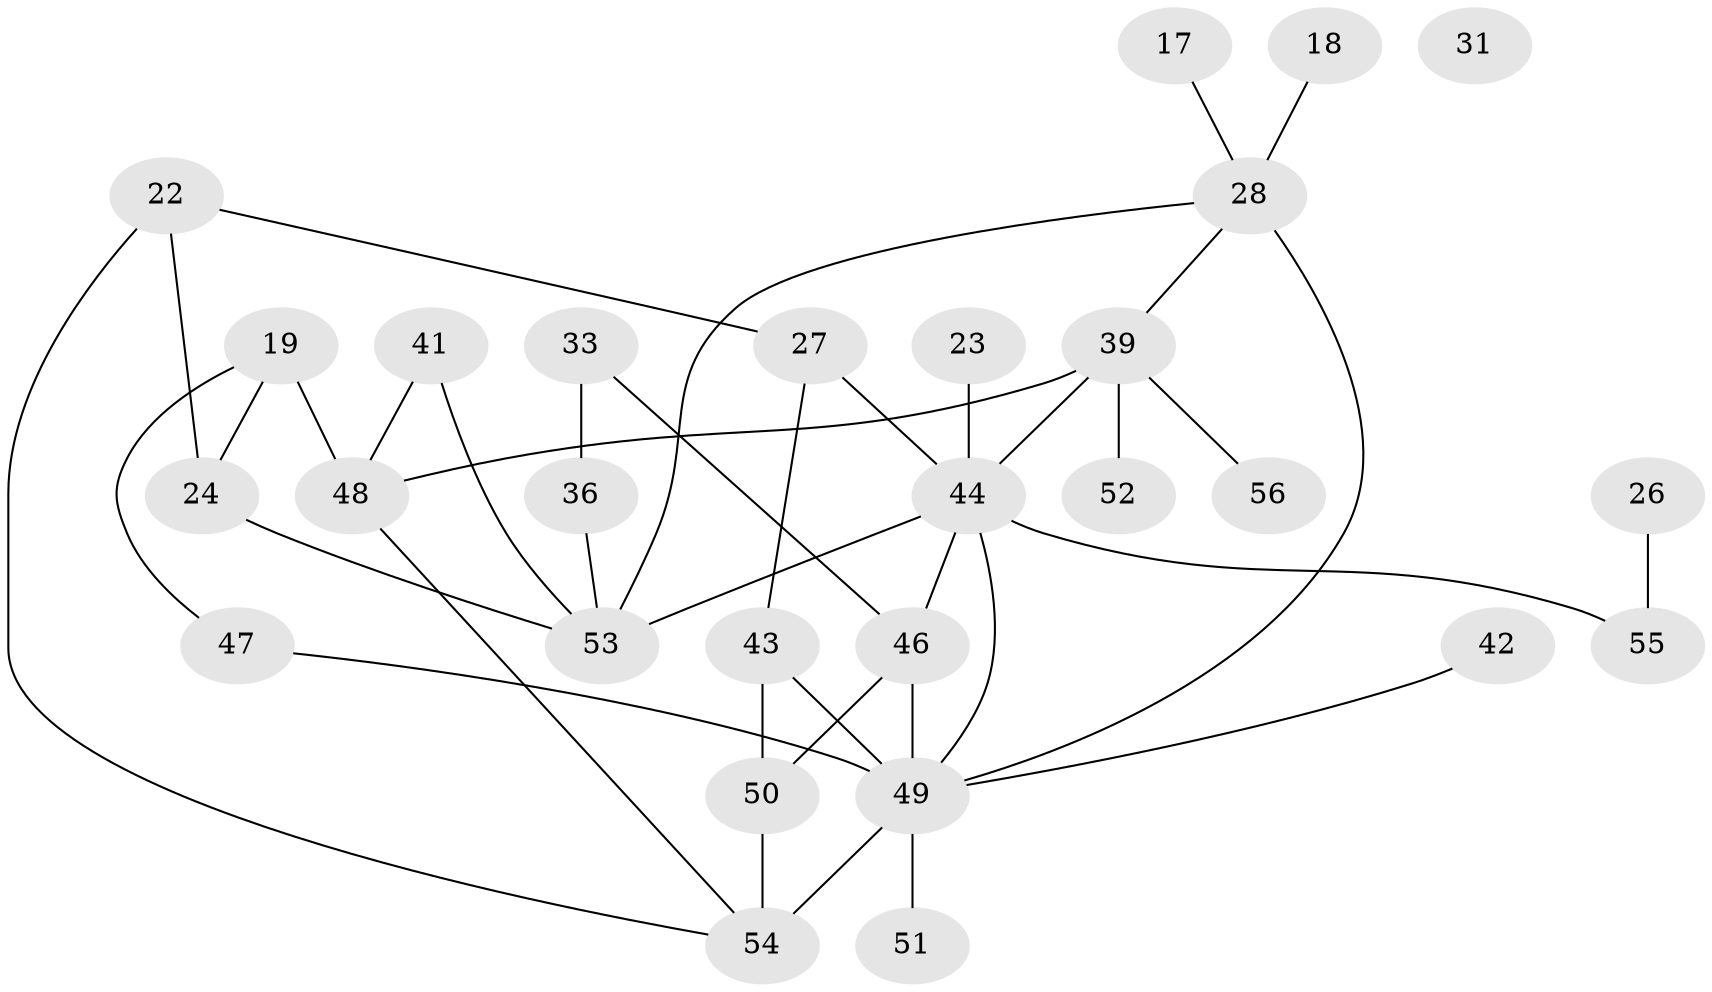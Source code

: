 // original degree distribution, {2: 0.32142857142857145, 3: 0.25, 1: 0.16071428571428573, 4: 0.16071428571428573, 8: 0.017857142857142856, 5: 0.05357142857142857, 0: 0.017857142857142856, 6: 0.017857142857142856}
// Generated by graph-tools (version 1.1) at 2025/39/03/09/25 04:39:07]
// undirected, 28 vertices, 39 edges
graph export_dot {
graph [start="1"]
  node [color=gray90,style=filled];
  17;
  18 [super="+7"];
  19 [super="+14"];
  22;
  23;
  24 [super="+2"];
  26;
  27 [super="+10"];
  28 [super="+15"];
  31;
  33;
  36;
  39 [super="+21+12+20+29"];
  41;
  42;
  43;
  44 [super="+1+16+30+40"];
  46 [super="+4+5"];
  47;
  48;
  49 [super="+8+9"];
  50 [super="+11"];
  51;
  52;
  53 [super="+13+45"];
  54 [super="+34"];
  55 [super="+25"];
  56;
  17 -- 28;
  18 -- 28;
  19 -- 24;
  19 -- 47;
  19 -- 48;
  22 -- 24 [weight=2];
  22 -- 27;
  22 -- 54;
  23 -- 44;
  24 -- 53;
  26 -- 55;
  27 -- 43;
  27 -- 44;
  28 -- 49 [weight=2];
  28 -- 39;
  28 -- 53;
  33 -- 36;
  33 -- 46;
  36 -- 53;
  39 -- 48;
  39 -- 56;
  39 -- 52;
  39 -- 44;
  41 -- 48;
  41 -- 53;
  42 -- 49;
  43 -- 49 [weight=2];
  43 -- 50;
  44 -- 55 [weight=2];
  44 -- 49 [weight=2];
  44 -- 46 [weight=2];
  44 -- 53 [weight=2];
  46 -- 50;
  46 -- 49;
  47 -- 49;
  48 -- 54;
  49 -- 51 [weight=2];
  49 -- 54 [weight=2];
  50 -- 54;
}
